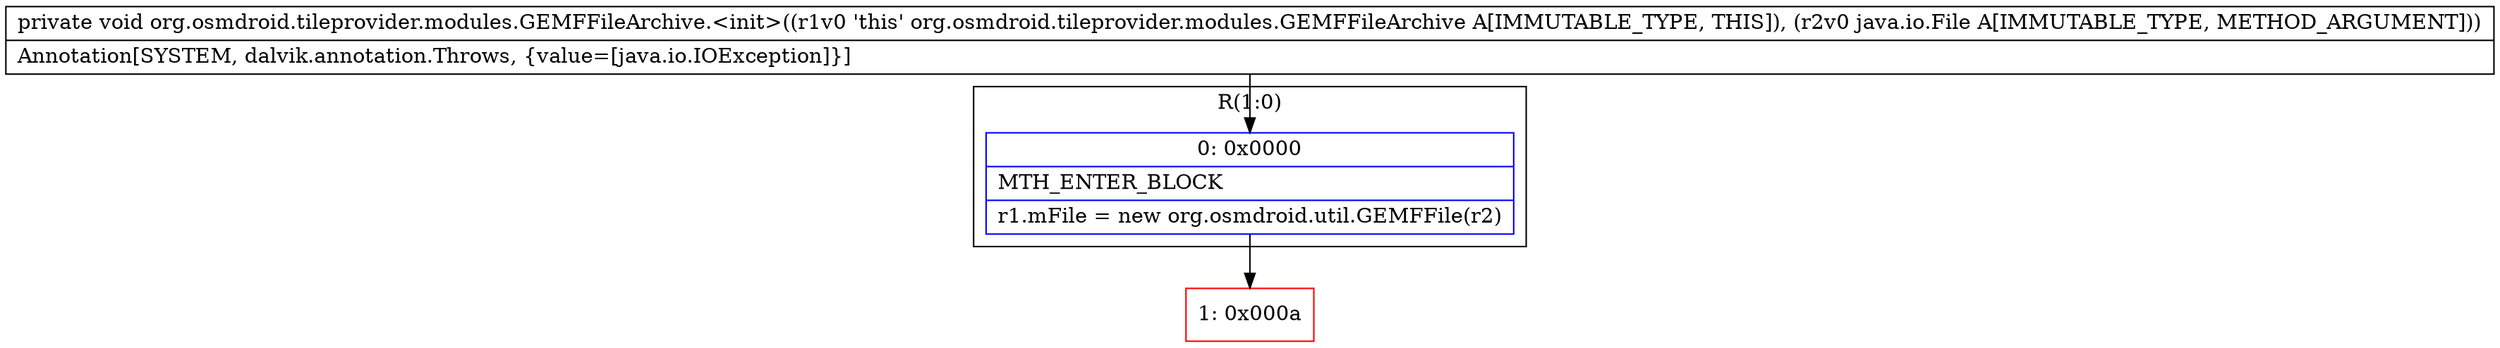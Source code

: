 digraph "CFG fororg.osmdroid.tileprovider.modules.GEMFFileArchive.\<init\>(Ljava\/io\/File;)V" {
subgraph cluster_Region_288291477 {
label = "R(1:0)";
node [shape=record,color=blue];
Node_0 [shape=record,label="{0\:\ 0x0000|MTH_ENTER_BLOCK\l|r1.mFile = new org.osmdroid.util.GEMFFile(r2)\l}"];
}
Node_1 [shape=record,color=red,label="{1\:\ 0x000a}"];
MethodNode[shape=record,label="{private void org.osmdroid.tileprovider.modules.GEMFFileArchive.\<init\>((r1v0 'this' org.osmdroid.tileprovider.modules.GEMFFileArchive A[IMMUTABLE_TYPE, THIS]), (r2v0 java.io.File A[IMMUTABLE_TYPE, METHOD_ARGUMENT]))  | Annotation[SYSTEM, dalvik.annotation.Throws, \{value=[java.io.IOException]\}]\l}"];
MethodNode -> Node_0;
Node_0 -> Node_1;
}

